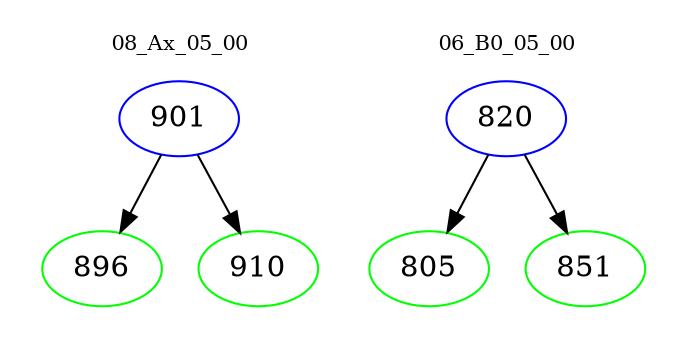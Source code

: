 digraph{
subgraph cluster_0 {
color = white
label = "08_Ax_05_00";
fontsize=10;
T0_901 [label="901", color="blue"]
T0_901 -> T0_896 [color="black"]
T0_896 [label="896", color="green"]
T0_901 -> T0_910 [color="black"]
T0_910 [label="910", color="green"]
}
subgraph cluster_1 {
color = white
label = "06_B0_05_00";
fontsize=10;
T1_820 [label="820", color="blue"]
T1_820 -> T1_805 [color="black"]
T1_805 [label="805", color="green"]
T1_820 -> T1_851 [color="black"]
T1_851 [label="851", color="green"]
}
}
